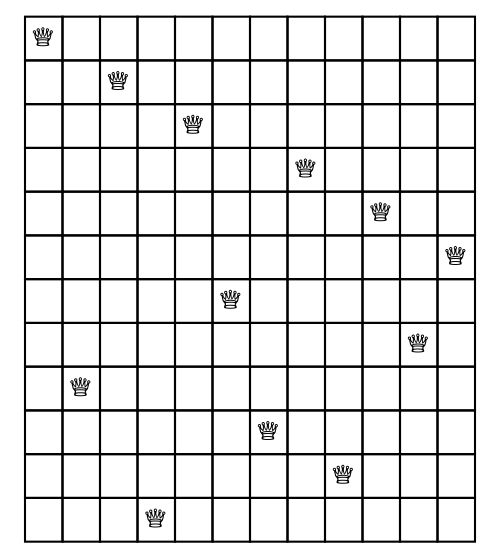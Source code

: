 digraph D { node [shape=plaintext] some_node [<label>=<<table border="0" cellborder="1" cellspacing="0"><tr><td>&#9813;</td><td></td><td></td><td></td><td></td><td></td><td></td><td></td><td></td><td></td><td></td><td></td></tr><tr><td></td><td></td><td>&#9813;</td><td></td><td></td><td></td><td></td><td></td><td></td><td></td><td></td><td></td></tr><tr><td></td><td></td><td></td><td></td><td>&#9813;</td><td></td><td></td><td></td><td></td><td></td><td></td><td></td></tr><tr><td></td><td></td><td></td><td></td><td></td><td></td><td></td><td>&#9813;</td><td></td><td></td><td></td><td></td></tr><tr><td></td><td></td><td></td><td></td><td></td><td></td><td></td><td></td><td></td><td>&#9813;</td><td></td><td></td></tr><tr><td></td><td></td><td></td><td></td><td></td><td></td><td></td><td></td><td></td><td></td><td></td><td>&#9813;</td></tr><tr><td></td><td></td><td></td><td></td><td></td><td>&#9813;</td><td></td><td></td><td></td><td></td><td></td><td></td></tr><tr><td></td><td></td><td></td><td></td><td></td><td></td><td></td><td></td><td></td><td></td><td>&#9813;</td><td></td></tr><tr><td></td><td>&#9813;</td><td></td><td></td><td></td><td></td><td></td><td></td><td></td><td></td><td></td><td></td></tr><tr><td></td><td></td><td></td><td></td><td></td><td></td><td>&#9813;</td><td></td><td></td><td></td><td></td><td></td></tr><tr><td></td><td></td><td></td><td></td><td></td><td></td><td></td><td></td><td>&#9813;</td><td></td><td></td><td></td></tr><tr><td></td><td></td><td></td><td>&#9813;</td><td></td><td></td><td></td><td></td><td></td><td></td><td></td><td></td></tr></table>>]; }